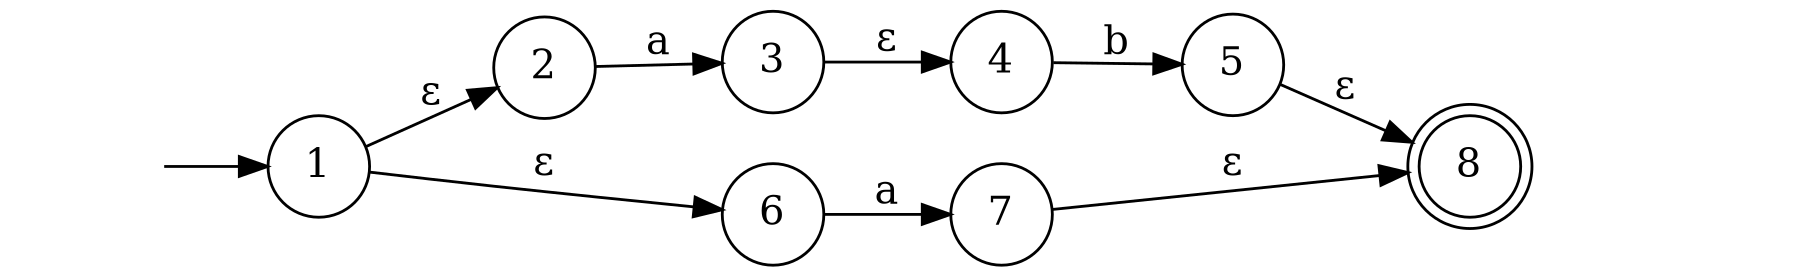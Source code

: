 digraph finite_state_machine {
	rankdir=LR;
	size="12,9!"
    S [ style=invis ];
    E [ style=invis ];
	node [ shape = doublecircle ]; e3;
	node [ shape=circle ];
    e0 [ label=1 ];        
    n0 [ label=2 ];    
    n1 [ label=3 ];
    n2 [ label=4 ];
    n3 [ label=5 ];
    n4 [ label=6 ];
    n5 [ label=7 ];
    e3 [ label=8 ];
    S -> e0;
    e0 -> n0 [ label="ε" ];
    n0 -> n1 [ label="a" ];
    n1 -> n2 [ label="ε" ];
    n2 -> n3 [ label="b" ];
    n3 -> e3 [ label="ε" ]
    e0 -> n4 [ label="ε" ];
    n4 -> n5 [ label="a" ];
    n5 -> e3 [ label="ε" ];
    e3 -> E [ style=invis ];

    { rank=same; n1; n4; }
    { rank=same; n2; n5; }
}
